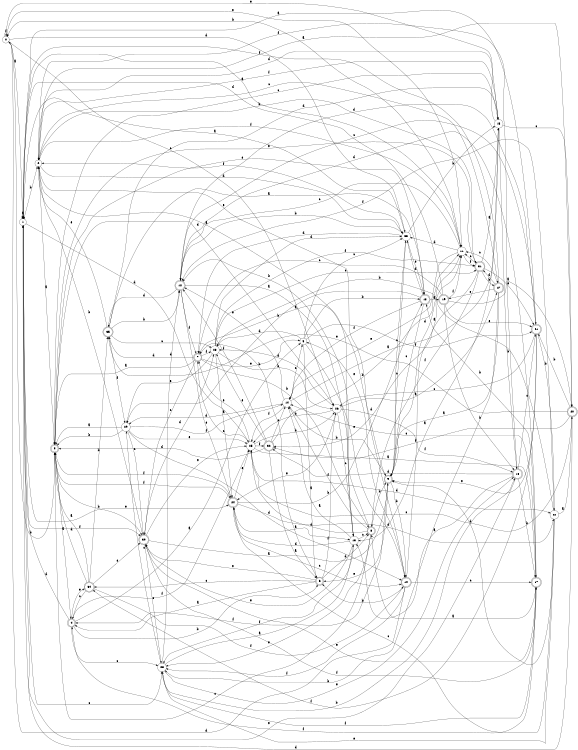 digraph n29_1 {
__start0 [label="" shape="none"];

rankdir=LR;
size="8,5";

s0 [style="filled", color="black", fillcolor="white" shape="circle", label="0"];
s1 [style="filled", color="black", fillcolor="white" shape="circle", label="1"];
s2 [style="filled", color="black", fillcolor="white" shape="circle", label="2"];
s3 [style="rounded,filled", color="black", fillcolor="white" shape="doublecircle", label="3"];
s4 [style="rounded,filled", color="black", fillcolor="white" shape="doublecircle", label="4"];
s5 [style="filled", color="black", fillcolor="white" shape="circle", label="5"];
s6 [style="rounded,filled", color="black", fillcolor="white" shape="doublecircle", label="6"];
s7 [style="rounded,filled", color="black", fillcolor="white" shape="doublecircle", label="7"];
s8 [style="rounded,filled", color="black", fillcolor="white" shape="doublecircle", label="8"];
s9 [style="rounded,filled", color="black", fillcolor="white" shape="doublecircle", label="9"];
s10 [style="rounded,filled", color="black", fillcolor="white" shape="doublecircle", label="10"];
s11 [style="filled", color="black", fillcolor="white" shape="circle", label="11"];
s12 [style="rounded,filled", color="black", fillcolor="white" shape="doublecircle", label="12"];
s13 [style="filled", color="black", fillcolor="white" shape="circle", label="13"];
s14 [style="filled", color="black", fillcolor="white" shape="circle", label="14"];
s15 [style="filled", color="black", fillcolor="white" shape="circle", label="15"];
s16 [style="rounded,filled", color="black", fillcolor="white" shape="doublecircle", label="16"];
s17 [style="rounded,filled", color="black", fillcolor="white" shape="doublecircle", label="17"];
s18 [style="rounded,filled", color="black", fillcolor="white" shape="doublecircle", label="18"];
s19 [style="rounded,filled", color="black", fillcolor="white" shape="doublecircle", label="19"];
s20 [style="rounded,filled", color="black", fillcolor="white" shape="doublecircle", label="20"];
s21 [style="rounded,filled", color="black", fillcolor="white" shape="doublecircle", label="21"];
s22 [style="filled", color="black", fillcolor="white" shape="circle", label="22"];
s23 [style="filled", color="black", fillcolor="white" shape="circle", label="23"];
s24 [style="rounded,filled", color="black", fillcolor="white" shape="doublecircle", label="24"];
s25 [style="filled", color="black", fillcolor="white" shape="circle", label="25"];
s26 [style="filled", color="black", fillcolor="white" shape="circle", label="26"];
s27 [style="rounded,filled", color="black", fillcolor="white" shape="doublecircle", label="27"];
s28 [style="filled", color="black", fillcolor="white" shape="circle", label="28"];
s29 [style="filled", color="black", fillcolor="white" shape="circle", label="29"];
s30 [style="rounded,filled", color="black", fillcolor="white" shape="doublecircle", label="30"];
s31 [style="rounded,filled", color="black", fillcolor="white" shape="doublecircle", label="31"];
s32 [style="rounded,filled", color="black", fillcolor="white" shape="doublecircle", label="32"];
s33 [style="filled", color="black", fillcolor="white" shape="circle", label="33"];
s34 [style="rounded,filled", color="black", fillcolor="white" shape="doublecircle", label="34"];
s35 [style="rounded,filled", color="black", fillcolor="white" shape="doublecircle", label="35"];
s0 -> s1 [label="a"];
s0 -> s3 [label="b"];
s0 -> s26 [label="c"];
s0 -> s33 [label="d"];
s0 -> s11 [label="e"];
s0 -> s0 [label="f"];
s1 -> s1 [label="a"];
s1 -> s2 [label="b"];
s1 -> s28 [label="c"];
s1 -> s25 [label="d"];
s1 -> s24 [label="e"];
s1 -> s30 [label="f"];
s2 -> s3 [label="a"];
s2 -> s31 [label="b"];
s2 -> s27 [label="c"];
s2 -> s33 [label="d"];
s2 -> s10 [label="e"];
s2 -> s11 [label="f"];
s3 -> s4 [label="a"];
s3 -> s30 [label="b"];
s3 -> s15 [label="c"];
s3 -> s26 [label="d"];
s3 -> s31 [label="e"];
s3 -> s24 [label="f"];
s4 -> s5 [label="a"];
s4 -> s6 [label="b"];
s4 -> s28 [label="c"];
s4 -> s1 [label="d"];
s4 -> s34 [label="e"];
s4 -> s25 [label="f"];
s5 -> s6 [label="a"];
s5 -> s18 [label="b"];
s5 -> s33 [label="c"];
s5 -> s23 [label="d"];
s5 -> s10 [label="e"];
s5 -> s21 [label="f"];
s6 -> s4 [label="a"];
s6 -> s7 [label="b"];
s6 -> s34 [label="c"];
s6 -> s8 [label="d"];
s6 -> s30 [label="e"];
s6 -> s26 [label="f"];
s7 -> s3 [label="a"];
s7 -> s8 [label="b"];
s7 -> s30 [label="c"];
s7 -> s35 [label="d"];
s7 -> s5 [label="e"];
s7 -> s23 [label="f"];
s8 -> s2 [label="a"];
s8 -> s9 [label="b"];
s8 -> s3 [label="c"];
s8 -> s25 [label="d"];
s8 -> s28 [label="e"];
s8 -> s14 [label="f"];
s9 -> s7 [label="a"];
s9 -> s10 [label="b"];
s9 -> s33 [label="c"];
s9 -> s11 [label="d"];
s9 -> s6 [label="e"];
s9 -> s4 [label="f"];
s10 -> s11 [label="a"];
s10 -> s6 [label="b"];
s10 -> s17 [label="c"];
s10 -> s0 [label="d"];
s10 -> s5 [label="e"];
s10 -> s28 [label="f"];
s11 -> s1 [label="a"];
s11 -> s0 [label="b"];
s11 -> s12 [label="c"];
s11 -> s33 [label="d"];
s11 -> s14 [label="e"];
s11 -> s31 [label="f"];
s12 -> s13 [label="a"];
s12 -> s33 [label="b"];
s12 -> s21 [label="c"];
s12 -> s35 [label="d"];
s12 -> s24 [label="e"];
s12 -> s7 [label="f"];
s13 -> s14 [label="a"];
s13 -> s12 [label="b"];
s13 -> s8 [label="c"];
s13 -> s24 [label="d"];
s13 -> s30 [label="e"];
s13 -> s28 [label="f"];
s14 -> s15 [label="a"];
s14 -> s9 [label="b"];
s14 -> s5 [label="c"];
s14 -> s29 [label="d"];
s14 -> s12 [label="e"];
s14 -> s25 [label="f"];
s15 -> s13 [label="a"];
s15 -> s16 [label="b"];
s15 -> s20 [label="c"];
s15 -> s2 [label="d"];
s15 -> s0 [label="e"];
s15 -> s2 [label="f"];
s16 -> s13 [label="a"];
s16 -> s17 [label="b"];
s16 -> s21 [label="c"];
s16 -> s32 [label="d"];
s16 -> s1 [label="e"];
s16 -> s2 [label="f"];
s17 -> s8 [label="a"];
s17 -> s18 [label="b"];
s17 -> s14 [label="c"];
s17 -> s12 [label="d"];
s17 -> s30 [label="e"];
s17 -> s4 [label="f"];
s18 -> s19 [label="a"];
s18 -> s29 [label="b"];
s18 -> s9 [label="c"];
s18 -> s33 [label="d"];
s18 -> s3 [label="e"];
s18 -> s14 [label="f"];
s19 -> s20 [label="a"];
s19 -> s16 [label="b"];
s19 -> s7 [label="c"];
s19 -> s1 [label="d"];
s19 -> s21 [label="e"];
s19 -> s11 [label="f"];
s20 -> s2 [label="a"];
s20 -> s21 [label="b"];
s20 -> s25 [label="c"];
s20 -> s1 [label="d"];
s20 -> s35 [label="e"];
s20 -> s32 [label="f"];
s21 -> s1 [label="a"];
s21 -> s22 [label="b"];
s21 -> s26 [label="c"];
s21 -> s12 [label="d"];
s21 -> s9 [label="e"];
s21 -> s34 [label="f"];
s22 -> s20 [label="a"];
s22 -> s23 [label="b"];
s22 -> s24 [label="c"];
s22 -> s9 [label="d"];
s22 -> s28 [label="e"];
s22 -> s12 [label="f"];
s23 -> s24 [label="a"];
s23 -> s26 [label="b"];
s23 -> s31 [label="c"];
s23 -> s33 [label="d"];
s23 -> s29 [label="e"];
s23 -> s31 [label="f"];
s24 -> s13 [label="a"];
s24 -> s18 [label="b"];
s24 -> s10 [label="c"];
s24 -> s22 [label="d"];
s24 -> s25 [label="e"];
s24 -> s3 [label="f"];
s25 -> s17 [label="a"];
s25 -> s26 [label="b"];
s25 -> s7 [label="c"];
s25 -> s22 [label="d"];
s25 -> s7 [label="e"];
s25 -> s32 [label="f"];
s26 -> s27 [label="a"];
s26 -> s25 [label="b"];
s26 -> s13 [label="c"];
s26 -> s23 [label="d"];
s26 -> s24 [label="e"];
s26 -> s16 [label="f"];
s27 -> s9 [label="a"];
s27 -> s28 [label="b"];
s27 -> s11 [label="c"];
s27 -> s31 [label="d"];
s27 -> s19 [label="e"];
s27 -> s1 [label="f"];
s28 -> s13 [label="a"];
s28 -> s16 [label="b"];
s28 -> s29 [label="c"];
s28 -> s12 [label="d"];
s28 -> s16 [label="e"];
s28 -> s17 [label="f"];
s29 -> s3 [label="a"];
s29 -> s3 [label="b"];
s29 -> s30 [label="c"];
s29 -> s10 [label="d"];
s29 -> s25 [label="e"];
s29 -> s14 [label="f"];
s30 -> s9 [label="a"];
s30 -> s2 [label="b"];
s30 -> s28 [label="c"];
s30 -> s23 [label="d"];
s30 -> s25 [label="e"];
s30 -> s17 [label="f"];
s31 -> s15 [label="a"];
s31 -> s27 [label="b"];
s31 -> s11 [label="c"];
s31 -> s32 [label="d"];
s31 -> s21 [label="e"];
s31 -> s8 [label="f"];
s32 -> s6 [label="a"];
s32 -> s11 [label="b"];
s32 -> s14 [label="c"];
s32 -> s3 [label="d"];
s32 -> s23 [label="e"];
s32 -> s12 [label="f"];
s33 -> s1 [label="a"];
s33 -> s15 [label="b"];
s33 -> s9 [label="c"];
s33 -> s7 [label="d"];
s33 -> s18 [label="e"];
s33 -> s2 [label="f"];
s34 -> s3 [label="a"];
s34 -> s35 [label="b"];
s34 -> s4 [label="c"];
s34 -> s3 [label="d"];
s34 -> s30 [label="e"];
s34 -> s10 [label="f"];
s35 -> s18 [label="a"];
s35 -> s12 [label="b"];
s35 -> s23 [label="c"];
s35 -> s15 [label="d"];
s35 -> s2 [label="e"];
s35 -> s29 [label="f"];

}